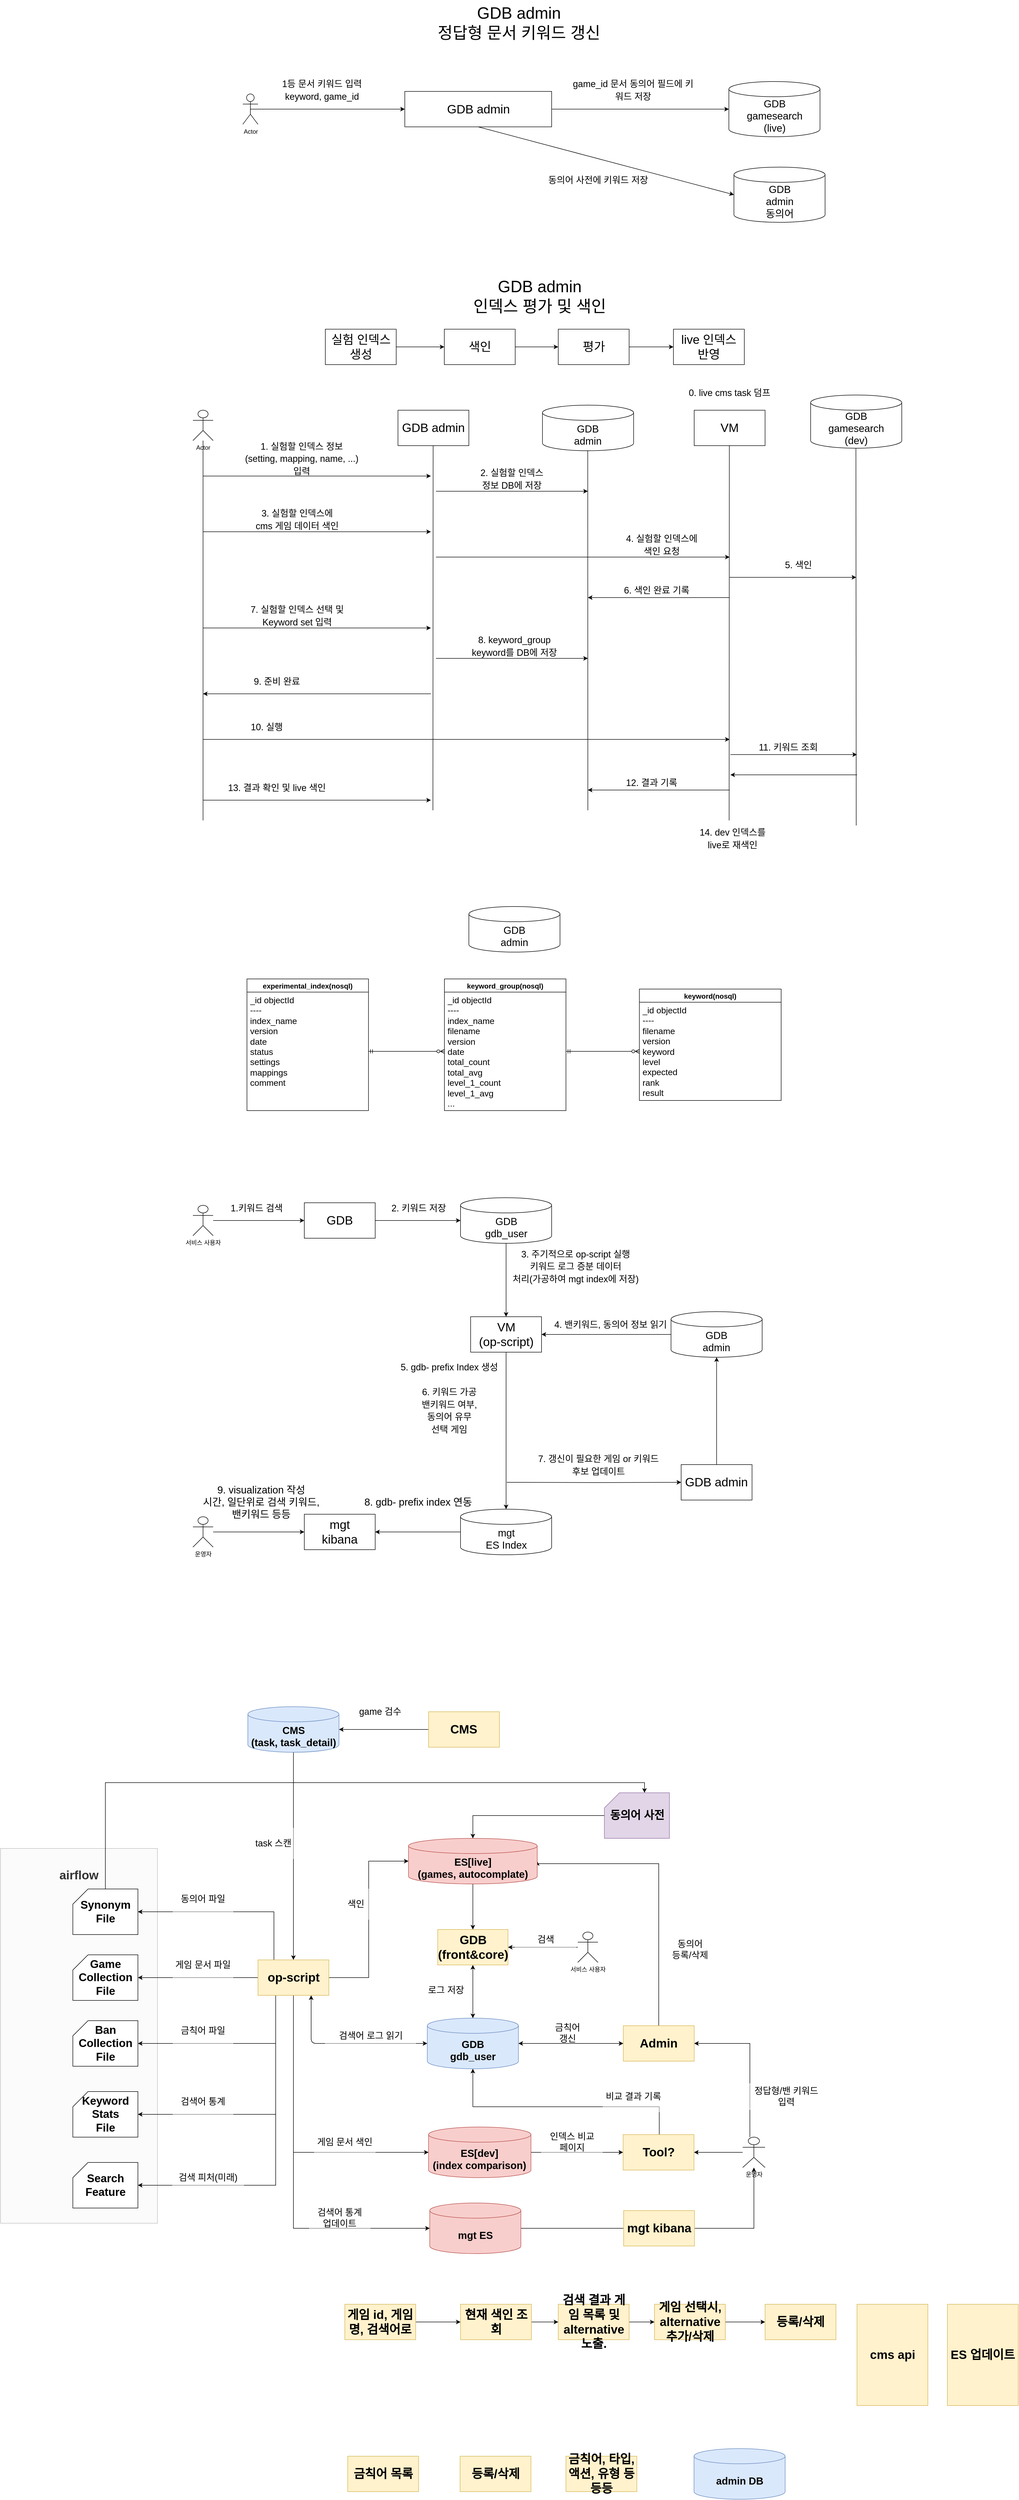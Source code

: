 <mxfile version="21.2.9" type="github">
  <diagram name="페이지-1" id="wMU4Spr5B8NG2VynbrcT">
    <mxGraphModel dx="7838" dy="-63" grid="1" gridSize="10" guides="1" tooltips="1" connect="1" arrows="1" fold="1" page="1" pageScale="1" pageWidth="827" pageHeight="1169" math="0" shadow="0">
      <root>
        <mxCell id="0" />
        <mxCell id="1" parent="0" />
        <mxCell id="NhqdgFwvO9RX2dPejDJj-90" value="airflow&lt;br&gt;&lt;br&gt;&lt;br&gt;&lt;br&gt;&lt;br&gt;&lt;br&gt;&lt;br&gt;&lt;br&gt;&lt;br&gt;&lt;br&gt;&lt;br&gt;&lt;br&gt;&lt;br&gt;&lt;br&gt;&lt;br&gt;&lt;br&gt;&lt;br&gt;&lt;br&gt;&lt;br&gt;&lt;br&gt;&lt;br&gt;&lt;br&gt;&lt;br&gt;" style="rounded=0;whiteSpace=wrap;html=1;fontSize=24;fillColor=#f5f5f5;strokeColor=#666666;fontStyle=1;fontColor=#333333;opacity=40;" vertex="1" parent="1">
          <mxGeometry x="-5200" y="4850" width="310" height="740" as="geometry" />
        </mxCell>
        <mxCell id="kOj9zgRLDcuydEbsRaON-1" value="&lt;span style=&quot;font-size: 32px;&quot;&gt;GDB admin&lt;br&gt;정답형 문서 키워드 갱신&lt;br&gt;&lt;/span&gt;" style="text;html=1;strokeColor=none;fillColor=none;align=center;verticalAlign=middle;whiteSpace=wrap;rounded=0;" parent="1" vertex="1">
          <mxGeometry x="-4431.5" y="1200" width="510" height="90" as="geometry" />
        </mxCell>
        <mxCell id="kOj9zgRLDcuydEbsRaON-2" value="keyword_group(nosql)" style="swimlane;fontStyle=1;childLayout=stackLayout;horizontal=1;startSize=26;horizontalStack=0;resizeParent=1;resizeParentMax=0;resizeLast=0;collapsible=1;marginBottom=0;align=center;fontSize=14;" parent="1" vertex="1">
          <mxGeometry x="-4323.25" y="3133" width="240" height="260" as="geometry" />
        </mxCell>
        <mxCell id="kOj9zgRLDcuydEbsRaON-3" value="&lt;div&gt;_id objectId&lt;/div&gt;&lt;div&gt;----&lt;/div&gt;&lt;div&gt;index_name&lt;/div&gt;&lt;div&gt;filename&lt;/div&gt;&lt;div&gt;version&lt;/div&gt;&lt;div&gt;date&lt;/div&gt;&lt;div&gt;total_count&lt;/div&gt;&lt;div&gt;total_avg&lt;/div&gt;&lt;div&gt;level_1_count&lt;/div&gt;&lt;div&gt;&lt;span style=&quot;background-color: initial;&quot;&gt;level_1_avg&lt;/span&gt;&lt;/div&gt;&lt;div&gt;&lt;span style=&quot;background-color: initial;&quot;&gt;...&lt;/span&gt;&lt;/div&gt;" style="text;strokeColor=none;fillColor=none;spacingLeft=4;spacingRight=4;overflow=hidden;rotatable=0;points=[[0,0.5],[1,0.5]];portConstraint=eastwest;fontSize=17;whiteSpace=wrap;html=1;verticalAlign=top;spacingTop=0;horizontal=1;" parent="kOj9zgRLDcuydEbsRaON-2" vertex="1">
          <mxGeometry y="26" width="240" height="234" as="geometry" />
        </mxCell>
        <mxCell id="kOj9zgRLDcuydEbsRaON-4" value="keyword(nosql)" style="swimlane;fontStyle=1;childLayout=stackLayout;horizontal=1;startSize=26;horizontalStack=0;resizeParent=1;resizeParentMax=0;resizeLast=0;collapsible=1;marginBottom=0;align=center;fontSize=14;" parent="1" vertex="1">
          <mxGeometry x="-3938.25" y="3153" width="280" height="220" as="geometry" />
        </mxCell>
        <mxCell id="kOj9zgRLDcuydEbsRaON-5" value="_id objectId&lt;br&gt;----&lt;br&gt;filename&lt;br&gt;version&lt;br&gt;keyword&lt;br&gt;level&lt;br&gt;expected&lt;br&gt;rank&lt;br&gt;result" style="text;strokeColor=none;fillColor=none;spacingLeft=4;spacingRight=4;overflow=hidden;rotatable=0;points=[[0,0.5],[1,0.5]];portConstraint=eastwest;fontSize=17;whiteSpace=wrap;html=1;verticalAlign=top;spacingTop=0;horizontal=1;" parent="kOj9zgRLDcuydEbsRaON-4" vertex="1">
          <mxGeometry y="26" width="280" height="194" as="geometry" />
        </mxCell>
        <mxCell id="kOj9zgRLDcuydEbsRaON-16" value="Actor" style="shape=umlActor;verticalLabelPosition=bottom;verticalAlign=top;html=1;outlineConnect=0;" parent="1" vertex="1">
          <mxGeometry x="-4721.5" y="1385.5" width="30" height="60" as="geometry" />
        </mxCell>
        <mxCell id="kOj9zgRLDcuydEbsRaON-17" value="GDB admin" style="rounded=0;whiteSpace=wrap;html=1;fontSize=24;" parent="1" vertex="1">
          <mxGeometry x="-4401.5" y="1380.5" width="290" height="70" as="geometry" />
        </mxCell>
        <mxCell id="kOj9zgRLDcuydEbsRaON-18" value="" style="endArrow=classic;html=1;rounded=0;exitX=0.5;exitY=0.5;exitDx=0;exitDy=0;exitPerimeter=0;entryX=0;entryY=0.5;entryDx=0;entryDy=0;" parent="1" source="kOj9zgRLDcuydEbsRaON-16" target="kOj9zgRLDcuydEbsRaON-17" edge="1">
          <mxGeometry width="50" height="50" relative="1" as="geometry">
            <mxPoint x="-4101.5" y="1621.5" as="sourcePoint" />
            <mxPoint x="-4051.5" y="1571.5" as="targetPoint" />
          </mxGeometry>
        </mxCell>
        <mxCell id="kOj9zgRLDcuydEbsRaON-19" value="&lt;font style=&quot;font-size: 18px;&quot;&gt;1등 문서 키워드 입력&lt;br&gt;keyword, game_id&lt;/font&gt;" style="text;html=1;strokeColor=none;fillColor=none;align=center;verticalAlign=middle;whiteSpace=wrap;rounded=0;fontSize=20;" parent="1" vertex="1">
          <mxGeometry x="-4681.5" y="1331.5" width="231.5" height="90" as="geometry" />
        </mxCell>
        <mxCell id="kOj9zgRLDcuydEbsRaON-20" value="GDB&lt;br style=&quot;font-size: 20px;&quot;&gt;gamesearch&lt;br&gt;(live)" style="shape=cylinder3;whiteSpace=wrap;html=1;boundedLbl=1;backgroundOutline=1;size=15;fontSize=20;" parent="1" vertex="1">
          <mxGeometry x="-3761.5" y="1361" width="180" height="109" as="geometry" />
        </mxCell>
        <mxCell id="kOj9zgRLDcuydEbsRaON-21" value="GDB admin" style="rounded=0;whiteSpace=wrap;html=1;fontSize=24;" parent="1" vertex="1">
          <mxGeometry x="-4415" y="2010" width="140" height="70" as="geometry" />
        </mxCell>
        <mxCell id="kOj9zgRLDcuydEbsRaON-22" value="" style="endArrow=classic;html=1;rounded=0;exitX=1;exitY=0.5;exitDx=0;exitDy=0;entryX=0;entryY=0.5;entryDx=0;entryDy=0;entryPerimeter=0;" parent="1" source="kOj9zgRLDcuydEbsRaON-17" target="kOj9zgRLDcuydEbsRaON-20" edge="1">
          <mxGeometry width="50" height="50" relative="1" as="geometry">
            <mxPoint x="-4121.5" y="1441.5" as="sourcePoint" />
            <mxPoint x="-4051.5" y="1571.5" as="targetPoint" />
          </mxGeometry>
        </mxCell>
        <mxCell id="kOj9zgRLDcuydEbsRaON-23" value="&lt;span style=&quot;font-size: 18px;&quot;&gt;game_id 문서 동의어 필드에 키워드 저장&lt;br&gt;&lt;/span&gt;" style="text;html=1;strokeColor=none;fillColor=none;align=center;verticalAlign=middle;whiteSpace=wrap;rounded=0;fontSize=20;" parent="1" vertex="1">
          <mxGeometry x="-4070.75" y="1321.5" width="240.75" height="110" as="geometry" />
        </mxCell>
        <mxCell id="kOj9zgRLDcuydEbsRaON-24" value="" style="edgeStyle=entityRelationEdgeStyle;fontSize=12;html=1;endArrow=ERzeroToMany;startArrow=ERmandOne;rounded=0;exitX=1;exitY=0.5;exitDx=0;exitDy=0;" parent="1" source="kOj9zgRLDcuydEbsRaON-3" target="kOj9zgRLDcuydEbsRaON-5" edge="1">
          <mxGeometry width="100" height="100" relative="1" as="geometry">
            <mxPoint x="-4253.25" y="3303" as="sourcePoint" />
            <mxPoint x="-4153.25" y="3203" as="targetPoint" />
          </mxGeometry>
        </mxCell>
        <mxCell id="kOj9zgRLDcuydEbsRaON-25" value="Actor" style="shape=umlActor;verticalLabelPosition=bottom;verticalAlign=top;html=1;outlineConnect=0;" parent="1" vertex="1">
          <mxGeometry x="-4820" y="2010" width="40" height="60" as="geometry" />
        </mxCell>
        <mxCell id="kOj9zgRLDcuydEbsRaON-26" value="experimental_index(nosql)" style="swimlane;fontStyle=1;childLayout=stackLayout;horizontal=1;startSize=26;horizontalStack=0;resizeParent=1;resizeParentMax=0;resizeLast=0;collapsible=1;marginBottom=0;align=center;fontSize=14;" parent="1" vertex="1">
          <mxGeometry x="-4713.25" y="3133" width="240" height="260" as="geometry" />
        </mxCell>
        <mxCell id="kOj9zgRLDcuydEbsRaON-27" value="&lt;div&gt;_id objectId&lt;/div&gt;&lt;div&gt;----&lt;/div&gt;&lt;div&gt;index_name&lt;/div&gt;&lt;div&gt;version&lt;/div&gt;&lt;div&gt;date&lt;/div&gt;&lt;div&gt;status&lt;/div&gt;&lt;div&gt;settings&lt;/div&gt;&lt;div&gt;mappings&lt;/div&gt;&lt;div&gt;comment&lt;/div&gt;" style="text;strokeColor=none;fillColor=none;spacingLeft=4;spacingRight=4;overflow=hidden;rotatable=0;points=[[0,0.5],[1,0.5]];portConstraint=eastwest;fontSize=17;whiteSpace=wrap;html=1;verticalAlign=top;spacingTop=0;horizontal=1;" parent="kOj9zgRLDcuydEbsRaON-26" vertex="1">
          <mxGeometry y="26" width="240" height="234" as="geometry" />
        </mxCell>
        <mxCell id="kOj9zgRLDcuydEbsRaON-28" value="" style="edgeStyle=entityRelationEdgeStyle;fontSize=12;html=1;endArrow=ERzeroToMany;startArrow=ERmandOne;rounded=0;entryX=0;entryY=0.5;entryDx=0;entryDy=0;" parent="1" source="kOj9zgRLDcuydEbsRaON-27" target="kOj9zgRLDcuydEbsRaON-3" edge="1">
          <mxGeometry width="100" height="100" relative="1" as="geometry">
            <mxPoint x="-4073.25" y="3286" as="sourcePoint" />
            <mxPoint x="-3928.25" y="3286" as="targetPoint" />
          </mxGeometry>
        </mxCell>
        <mxCell id="kOj9zgRLDcuydEbsRaON-29" value="GDB&lt;br style=&quot;font-size: 20px;&quot;&gt;admin" style="shape=cylinder3;whiteSpace=wrap;html=1;boundedLbl=1;backgroundOutline=1;size=15;fontSize=20;" parent="1" vertex="1">
          <mxGeometry x="-4129.63" y="2000" width="180" height="90" as="geometry" />
        </mxCell>
        <mxCell id="kOj9zgRLDcuydEbsRaON-30" value="" style="endArrow=none;html=1;rounded=0;" parent="1" target="kOj9zgRLDcuydEbsRaON-25" edge="1">
          <mxGeometry width="50" height="50" relative="1" as="geometry">
            <mxPoint x="-4800" y="2820" as="sourcePoint" />
            <mxPoint x="-4670" y="2270" as="targetPoint" />
          </mxGeometry>
        </mxCell>
        <mxCell id="kOj9zgRLDcuydEbsRaON-31" value="" style="endArrow=none;html=1;rounded=0;" parent="1" edge="1">
          <mxGeometry width="50" height="50" relative="1" as="geometry">
            <mxPoint x="-4346" y="2800" as="sourcePoint" />
            <mxPoint x="-4345.59" y="2080" as="targetPoint" />
          </mxGeometry>
        </mxCell>
        <mxCell id="kOj9zgRLDcuydEbsRaON-32" value="" style="endArrow=classic;html=1;rounded=0;" parent="1" edge="1">
          <mxGeometry width="50" height="50" relative="1" as="geometry">
            <mxPoint x="-4800" y="2140" as="sourcePoint" />
            <mxPoint x="-4350" y="2140" as="targetPoint" />
          </mxGeometry>
        </mxCell>
        <mxCell id="kOj9zgRLDcuydEbsRaON-33" value="&lt;span style=&quot;font-size: 18px;&quot;&gt;1. 실험할 인덱스 정보&lt;br&gt;(setting, mapping, name, ...)&lt;br&gt;입력&lt;br&gt;&lt;/span&gt;" style="text;html=1;strokeColor=none;fillColor=none;align=center;verticalAlign=middle;whiteSpace=wrap;rounded=0;fontSize=20;" parent="1" vertex="1">
          <mxGeometry x="-4721.5" y="2060" width="231.5" height="90" as="geometry" />
        </mxCell>
        <mxCell id="kOj9zgRLDcuydEbsRaON-34" value="" style="endArrow=classic;html=1;rounded=0;" parent="1" edge="1">
          <mxGeometry width="50" height="50" relative="1" as="geometry">
            <mxPoint x="-4340" y="2170" as="sourcePoint" />
            <mxPoint x="-4040" y="2170" as="targetPoint" />
          </mxGeometry>
        </mxCell>
        <mxCell id="kOj9zgRLDcuydEbsRaON-35" value="" style="endArrow=none;html=1;rounded=0;" parent="1" edge="1">
          <mxGeometry width="50" height="50" relative="1" as="geometry">
            <mxPoint x="-4040" y="2800" as="sourcePoint" />
            <mxPoint x="-4040.22" y="2090" as="targetPoint" />
          </mxGeometry>
        </mxCell>
        <mxCell id="kOj9zgRLDcuydEbsRaON-36" value="&lt;span style=&quot;font-size: 18px;&quot;&gt;2. 실험할 인덱스&lt;br&gt;정보 DB에 저장&lt;/span&gt;" style="text;html=1;strokeColor=none;fillColor=none;align=center;verticalAlign=middle;whiteSpace=wrap;rounded=0;fontSize=20;" parent="1" vertex="1">
          <mxGeometry x="-4305.75" y="2100" width="231.5" height="90" as="geometry" />
        </mxCell>
        <mxCell id="kOj9zgRLDcuydEbsRaON-37" value="" style="endArrow=classic;html=1;rounded=0;" parent="1" edge="1">
          <mxGeometry width="50" height="50" relative="1" as="geometry">
            <mxPoint x="-4800" y="2250" as="sourcePoint" />
            <mxPoint x="-4350" y="2250" as="targetPoint" />
          </mxGeometry>
        </mxCell>
        <mxCell id="kOj9zgRLDcuydEbsRaON-38" value="&lt;span style=&quot;font-size: 18px;&quot;&gt;3. 실험할 인덱스에 &lt;br&gt;cms 게임 데이터 색인&lt;br&gt;&lt;/span&gt;" style="text;html=1;strokeColor=none;fillColor=none;align=center;verticalAlign=middle;whiteSpace=wrap;rounded=0;fontSize=20;" parent="1" vertex="1">
          <mxGeometry x="-4730" y="2180" width="231.5" height="90" as="geometry" />
        </mxCell>
        <mxCell id="kOj9zgRLDcuydEbsRaON-39" value="" style="endArrow=classic;html=1;rounded=0;" parent="1" edge="1">
          <mxGeometry width="50" height="50" relative="1" as="geometry">
            <mxPoint x="-4340" y="2300" as="sourcePoint" />
            <mxPoint x="-3760" y="2300" as="targetPoint" />
          </mxGeometry>
        </mxCell>
        <mxCell id="kOj9zgRLDcuydEbsRaON-41" value="VM" style="rounded=0;whiteSpace=wrap;html=1;fontSize=24;" parent="1" vertex="1">
          <mxGeometry x="-3830" y="2010" width="140" height="70" as="geometry" />
        </mxCell>
        <mxCell id="kOj9zgRLDcuydEbsRaON-42" value="" style="endArrow=none;html=1;rounded=0;" parent="1" edge="1">
          <mxGeometry width="50" height="50" relative="1" as="geometry">
            <mxPoint x="-3761" y="2820" as="sourcePoint" />
            <mxPoint x="-3760.59" y="2080" as="targetPoint" />
          </mxGeometry>
        </mxCell>
        <mxCell id="kOj9zgRLDcuydEbsRaON-43" value="&lt;span style=&quot;font-size: 18px;&quot;&gt;4. 실험할 인덱스에 &lt;br&gt;색인 요청&lt;/span&gt;" style="text;html=1;strokeColor=none;fillColor=none;align=center;verticalAlign=middle;whiteSpace=wrap;rounded=0;fontSize=20;" parent="1" vertex="1">
          <mxGeometry x="-4010" y="2230" width="231.5" height="90" as="geometry" />
        </mxCell>
        <mxCell id="kOj9zgRLDcuydEbsRaON-44" value="" style="endArrow=classic;html=1;rounded=0;" parent="1" edge="1">
          <mxGeometry width="50" height="50" relative="1" as="geometry">
            <mxPoint x="-3760" y="2380" as="sourcePoint" />
            <mxPoint x="-4040" y="2380" as="targetPoint" />
          </mxGeometry>
        </mxCell>
        <mxCell id="kOj9zgRLDcuydEbsRaON-45" value="GDB&lt;br&gt;gamesearch&lt;br&gt;(dev)" style="shape=cylinder3;whiteSpace=wrap;html=1;boundedLbl=1;backgroundOutline=1;size=15;fontSize=20;" parent="1" vertex="1">
          <mxGeometry x="-3600" y="1980" width="180" height="105" as="geometry" />
        </mxCell>
        <mxCell id="kOj9zgRLDcuydEbsRaON-46" value="" style="endArrow=classic;html=1;rounded=0;" parent="1" edge="1">
          <mxGeometry width="50" height="50" relative="1" as="geometry">
            <mxPoint x="-3760" y="2340" as="sourcePoint" />
            <mxPoint x="-3510" y="2340" as="targetPoint" />
          </mxGeometry>
        </mxCell>
        <mxCell id="kOj9zgRLDcuydEbsRaON-47" value="" style="endArrow=none;html=1;rounded=0;" parent="1" edge="1">
          <mxGeometry width="50" height="50" relative="1" as="geometry">
            <mxPoint x="-3510" y="2830" as="sourcePoint" />
            <mxPoint x="-3510.59" y="2085" as="targetPoint" />
          </mxGeometry>
        </mxCell>
        <mxCell id="kOj9zgRLDcuydEbsRaON-48" value="&lt;span style=&quot;font-size: 18px;&quot;&gt;5. 색인&lt;/span&gt;" style="text;html=1;strokeColor=none;fillColor=none;align=center;verticalAlign=middle;whiteSpace=wrap;rounded=0;fontSize=20;" parent="1" vertex="1">
          <mxGeometry x="-3740" y="2270" width="231.5" height="90" as="geometry" />
        </mxCell>
        <mxCell id="kOj9zgRLDcuydEbsRaON-49" value="&lt;span style=&quot;font-size: 18px;&quot;&gt;6. 색인 완료 기록&lt;/span&gt;" style="text;html=1;strokeColor=none;fillColor=none;align=center;verticalAlign=middle;whiteSpace=wrap;rounded=0;fontSize=20;" parent="1" vertex="1">
          <mxGeometry x="-4020" y="2320" width="231.5" height="90" as="geometry" />
        </mxCell>
        <mxCell id="kOj9zgRLDcuydEbsRaON-50" value="" style="endArrow=classic;html=1;rounded=0;" parent="1" edge="1">
          <mxGeometry width="50" height="50" relative="1" as="geometry">
            <mxPoint x="-4800" y="2440" as="sourcePoint" />
            <mxPoint x="-4350" y="2440" as="targetPoint" />
          </mxGeometry>
        </mxCell>
        <mxCell id="kOj9zgRLDcuydEbsRaON-51" value="&lt;span style=&quot;font-size: 18px;&quot;&gt;7. 실험할 인덱스 선택 및 Keyword set 입력&lt;br&gt;&lt;/span&gt;" style="text;html=1;strokeColor=none;fillColor=none;align=center;verticalAlign=middle;whiteSpace=wrap;rounded=0;fontSize=20;" parent="1" vertex="1">
          <mxGeometry x="-4730" y="2370" width="231.5" height="90" as="geometry" />
        </mxCell>
        <mxCell id="kOj9zgRLDcuydEbsRaON-52" value="" style="endArrow=classic;html=1;rounded=0;" parent="1" edge="1">
          <mxGeometry width="50" height="50" relative="1" as="geometry">
            <mxPoint x="-4340" y="2500" as="sourcePoint" />
            <mxPoint x="-4040" y="2500" as="targetPoint" />
          </mxGeometry>
        </mxCell>
        <mxCell id="kOj9zgRLDcuydEbsRaON-53" value="&lt;span style=&quot;font-size: 18px;&quot;&gt;8. keyword_group&lt;br&gt;keyword를 DB에 저장&lt;br&gt;&lt;/span&gt;" style="text;html=1;strokeColor=none;fillColor=none;align=center;verticalAlign=middle;whiteSpace=wrap;rounded=0;fontSize=20;" parent="1" vertex="1">
          <mxGeometry x="-4301.5" y="2430" width="231.5" height="90" as="geometry" />
        </mxCell>
        <mxCell id="kOj9zgRLDcuydEbsRaON-54" value="" style="endArrow=classic;html=1;rounded=0;" parent="1" edge="1">
          <mxGeometry width="50" height="50" relative="1" as="geometry">
            <mxPoint x="-4350" y="2570" as="sourcePoint" />
            <mxPoint x="-4800" y="2570" as="targetPoint" />
          </mxGeometry>
        </mxCell>
        <mxCell id="kOj9zgRLDcuydEbsRaON-55" value="&lt;span style=&quot;font-size: 18px;&quot;&gt;9. 준비 완료&lt;br&gt;&lt;/span&gt;" style="text;html=1;strokeColor=none;fillColor=none;align=center;verticalAlign=middle;whiteSpace=wrap;rounded=0;fontSize=20;" parent="1" vertex="1">
          <mxGeometry x="-4770" y="2500" width="231.5" height="90" as="geometry" />
        </mxCell>
        <mxCell id="kOj9zgRLDcuydEbsRaON-56" value="" style="endArrow=classic;html=1;rounded=0;" parent="1" edge="1">
          <mxGeometry width="50" height="50" relative="1" as="geometry">
            <mxPoint x="-4800" y="2660" as="sourcePoint" />
            <mxPoint x="-3760" y="2660" as="targetPoint" />
          </mxGeometry>
        </mxCell>
        <mxCell id="kOj9zgRLDcuydEbsRaON-57" value="&lt;span style=&quot;font-size: 18px;&quot;&gt;10. 실행&lt;br&gt;&lt;/span&gt;" style="text;html=1;strokeColor=none;fillColor=none;align=center;verticalAlign=middle;whiteSpace=wrap;rounded=0;fontSize=20;" parent="1" vertex="1">
          <mxGeometry x="-4790" y="2590" width="231.5" height="90" as="geometry" />
        </mxCell>
        <mxCell id="kOj9zgRLDcuydEbsRaON-58" value="" style="endArrow=classic;html=1;rounded=0;" parent="1" edge="1">
          <mxGeometry width="50" height="50" relative="1" as="geometry">
            <mxPoint x="-3758.5" y="2690" as="sourcePoint" />
            <mxPoint x="-3508.5" y="2690" as="targetPoint" />
          </mxGeometry>
        </mxCell>
        <mxCell id="kOj9zgRLDcuydEbsRaON-59" value="" style="endArrow=classic;html=1;rounded=0;" parent="1" edge="1">
          <mxGeometry width="50" height="50" relative="1" as="geometry">
            <mxPoint x="-3508.5" y="2730" as="sourcePoint" />
            <mxPoint x="-3758.5" y="2730" as="targetPoint" />
          </mxGeometry>
        </mxCell>
        <mxCell id="kOj9zgRLDcuydEbsRaON-60" value="" style="endArrow=classic;html=1;rounded=0;" parent="1" edge="1">
          <mxGeometry width="50" height="50" relative="1" as="geometry">
            <mxPoint x="-3760" y="2760" as="sourcePoint" />
            <mxPoint x="-4040" y="2760" as="targetPoint" />
          </mxGeometry>
        </mxCell>
        <mxCell id="kOj9zgRLDcuydEbsRaON-61" value="&lt;span style=&quot;font-size: 18px;&quot;&gt;12. 결과 기록&lt;/span&gt;" style="text;html=1;strokeColor=none;fillColor=none;align=center;verticalAlign=middle;whiteSpace=wrap;rounded=0;fontSize=20;" parent="1" vertex="1">
          <mxGeometry x="-4030" y="2700" width="231.5" height="90" as="geometry" />
        </mxCell>
        <mxCell id="kOj9zgRLDcuydEbsRaON-62" value="&lt;span style=&quot;font-size: 18px;&quot;&gt;11. 키워드 조회&lt;/span&gt;" style="text;html=1;strokeColor=none;fillColor=none;align=center;verticalAlign=middle;whiteSpace=wrap;rounded=0;fontSize=20;" parent="1" vertex="1">
          <mxGeometry x="-3760" y="2630" width="231.5" height="90" as="geometry" />
        </mxCell>
        <mxCell id="kOj9zgRLDcuydEbsRaON-63" value="" style="endArrow=classic;html=1;rounded=0;" parent="1" edge="1">
          <mxGeometry width="50" height="50" relative="1" as="geometry">
            <mxPoint x="-4800" y="2780" as="sourcePoint" />
            <mxPoint x="-4350" y="2780" as="targetPoint" />
          </mxGeometry>
        </mxCell>
        <mxCell id="kOj9zgRLDcuydEbsRaON-64" value="&lt;span style=&quot;font-size: 18px;&quot;&gt;13. 결과 확인 및 live 색인&lt;br&gt;&lt;/span&gt;" style="text;html=1;strokeColor=none;fillColor=none;align=center;verticalAlign=middle;whiteSpace=wrap;rounded=0;fontSize=20;" parent="1" vertex="1">
          <mxGeometry x="-4770" y="2710" width="231.5" height="90" as="geometry" />
        </mxCell>
        <mxCell id="kOj9zgRLDcuydEbsRaON-65" value="&lt;span style=&quot;font-size: 18px;&quot;&gt;0. live cms task 덤프&lt;br&gt;&lt;/span&gt;" style="text;html=1;strokeColor=none;fillColor=none;align=center;verticalAlign=middle;whiteSpace=wrap;rounded=0;fontSize=20;" parent="1" vertex="1">
          <mxGeometry x="-3875.75" y="1930" width="231.5" height="90" as="geometry" />
        </mxCell>
        <mxCell id="kOj9zgRLDcuydEbsRaON-66" value="&lt;span style=&quot;font-size: 18px;&quot;&gt;14. dev 인덱스를 &lt;br&gt;live로 재색인&lt;br&gt;&lt;/span&gt;" style="text;html=1;strokeColor=none;fillColor=none;align=center;verticalAlign=middle;whiteSpace=wrap;rounded=0;fontSize=20;" parent="1" vertex="1">
          <mxGeometry x="-3870" y="2810" width="231.5" height="90" as="geometry" />
        </mxCell>
        <mxCell id="xoKeOdRZfIXwxLfYwCdb-1" value="&lt;span style=&quot;font-size: 32px;&quot;&gt;GDB admin&lt;br&gt;인덱스 평가 및 색인&lt;br&gt;&lt;/span&gt;" style="text;html=1;strokeColor=none;fillColor=none;align=center;verticalAlign=middle;whiteSpace=wrap;rounded=0;" parent="1" vertex="1">
          <mxGeometry x="-4390.0" y="1740" width="510" height="90" as="geometry" />
        </mxCell>
        <mxCell id="xoKeOdRZfIXwxLfYwCdb-3" value="GDB&lt;br style=&quot;font-size: 20px;&quot;&gt;admin" style="shape=cylinder3;whiteSpace=wrap;html=1;boundedLbl=1;backgroundOutline=1;size=15;fontSize=20;" parent="1" vertex="1">
          <mxGeometry x="-4275" y="2990" width="180" height="90" as="geometry" />
        </mxCell>
        <mxCell id="xoKeOdRZfIXwxLfYwCdb-4" value="실험 인덱스 생성" style="rounded=0;whiteSpace=wrap;html=1;fontSize=24;" parent="1" vertex="1">
          <mxGeometry x="-4558.5" y="1850" width="140" height="70" as="geometry" />
        </mxCell>
        <mxCell id="xoKeOdRZfIXwxLfYwCdb-5" value="색인" style="rounded=0;whiteSpace=wrap;html=1;fontSize=24;" parent="1" vertex="1">
          <mxGeometry x="-4323.5" y="1850" width="140" height="70" as="geometry" />
        </mxCell>
        <mxCell id="xoKeOdRZfIXwxLfYwCdb-6" value="평가" style="rounded=0;whiteSpace=wrap;html=1;fontSize=24;" parent="1" vertex="1">
          <mxGeometry x="-4098.5" y="1850" width="140" height="70" as="geometry" />
        </mxCell>
        <mxCell id="xoKeOdRZfIXwxLfYwCdb-7" value="live 인덱스&lt;br&gt;반영" style="rounded=0;whiteSpace=wrap;html=1;fontSize=24;" parent="1" vertex="1">
          <mxGeometry x="-3871" y="1850" width="140" height="70" as="geometry" />
        </mxCell>
        <mxCell id="xoKeOdRZfIXwxLfYwCdb-9" value="" style="endArrow=classic;html=1;rounded=0;exitX=1;exitY=0.5;exitDx=0;exitDy=0;entryX=0;entryY=0.5;entryDx=0;entryDy=0;" parent="1" source="xoKeOdRZfIXwxLfYwCdb-4" target="xoKeOdRZfIXwxLfYwCdb-5" edge="1">
          <mxGeometry width="50" height="50" relative="1" as="geometry">
            <mxPoint x="-4108.5" y="1700" as="sourcePoint" />
            <mxPoint x="-4058.5" y="1650" as="targetPoint" />
          </mxGeometry>
        </mxCell>
        <mxCell id="xoKeOdRZfIXwxLfYwCdb-10" value="" style="endArrow=classic;html=1;rounded=0;exitX=1;exitY=0.5;exitDx=0;exitDy=0;entryX=0;entryY=0.5;entryDx=0;entryDy=0;" parent="1" source="xoKeOdRZfIXwxLfYwCdb-5" target="xoKeOdRZfIXwxLfYwCdb-6" edge="1">
          <mxGeometry width="50" height="50" relative="1" as="geometry">
            <mxPoint x="-4408.5" y="1895" as="sourcePoint" />
            <mxPoint x="-4313.5" y="1895" as="targetPoint" />
          </mxGeometry>
        </mxCell>
        <mxCell id="xoKeOdRZfIXwxLfYwCdb-13" value="" style="endArrow=classic;html=1;rounded=0;exitX=1;exitY=0.5;exitDx=0;exitDy=0;entryX=0;entryY=0.5;entryDx=0;entryDy=0;" parent="1" source="xoKeOdRZfIXwxLfYwCdb-6" target="xoKeOdRZfIXwxLfYwCdb-7" edge="1">
          <mxGeometry width="50" height="50" relative="1" as="geometry">
            <mxPoint x="-4163.5" y="1905" as="sourcePoint" />
            <mxPoint x="-4078.5" y="1905" as="targetPoint" />
          </mxGeometry>
        </mxCell>
        <mxCell id="xoKeOdRZfIXwxLfYwCdb-14" value="GDB&lt;br&gt;admin&lt;br&gt;동의어" style="shape=cylinder3;whiteSpace=wrap;html=1;boundedLbl=1;backgroundOutline=1;size=15;fontSize=20;" parent="1" vertex="1">
          <mxGeometry x="-3751.5" y="1530" width="180" height="109" as="geometry" />
        </mxCell>
        <mxCell id="xoKeOdRZfIXwxLfYwCdb-17" value="" style="endArrow=classic;html=1;rounded=0;exitX=0.5;exitY=1;exitDx=0;exitDy=0;entryX=0;entryY=0.5;entryDx=0;entryDy=0;entryPerimeter=0;" parent="1" source="kOj9zgRLDcuydEbsRaON-17" target="xoKeOdRZfIXwxLfYwCdb-14" edge="1">
          <mxGeometry width="50" height="50" relative="1" as="geometry">
            <mxPoint x="-4270" y="1570" as="sourcePoint" />
            <mxPoint x="-4220" y="1520" as="targetPoint" />
          </mxGeometry>
        </mxCell>
        <mxCell id="xoKeOdRZfIXwxLfYwCdb-18" value="&lt;span style=&quot;font-size: 18px;&quot;&gt;동의어 사전에 키워드 저장&lt;br&gt;&lt;/span&gt;" style="text;html=1;strokeColor=none;fillColor=none;align=center;verticalAlign=middle;whiteSpace=wrap;rounded=0;fontSize=20;" parent="1" vertex="1">
          <mxGeometry x="-4140" y="1500" width="240.75" height="110" as="geometry" />
        </mxCell>
        <mxCell id="xoKeOdRZfIXwxLfYwCdb-24" value="" style="edgeStyle=orthogonalEdgeStyle;rounded=0;orthogonalLoop=1;jettySize=auto;html=1;entryX=0;entryY=0.5;entryDx=0;entryDy=0;" parent="1" source="xoKeOdRZfIXwxLfYwCdb-19" target="xoKeOdRZfIXwxLfYwCdb-20" edge="1">
          <mxGeometry relative="1" as="geometry">
            <mxPoint x="-4720" y="3610" as="targetPoint" />
          </mxGeometry>
        </mxCell>
        <mxCell id="xoKeOdRZfIXwxLfYwCdb-19" value="서비스 사용자" style="shape=umlActor;verticalLabelPosition=bottom;verticalAlign=top;html=1;outlineConnect=0;" parent="1" vertex="1">
          <mxGeometry x="-4820" y="3580" width="40" height="60" as="geometry" />
        </mxCell>
        <mxCell id="xoKeOdRZfIXwxLfYwCdb-27" value="" style="edgeStyle=orthogonalEdgeStyle;rounded=0;orthogonalLoop=1;jettySize=auto;html=1;entryX=0;entryY=0.5;entryDx=0;entryDy=0;entryPerimeter=0;" parent="1" source="xoKeOdRZfIXwxLfYwCdb-20" target="xoKeOdRZfIXwxLfYwCdb-25" edge="1">
          <mxGeometry relative="1" as="geometry">
            <mxPoint x="-4385.75" y="3610" as="targetPoint" />
          </mxGeometry>
        </mxCell>
        <mxCell id="xoKeOdRZfIXwxLfYwCdb-20" value="GDB" style="rounded=0;whiteSpace=wrap;html=1;fontSize=24;" parent="1" vertex="1">
          <mxGeometry x="-4600" y="3575" width="140" height="70" as="geometry" />
        </mxCell>
        <mxCell id="xoKeOdRZfIXwxLfYwCdb-29" style="edgeStyle=orthogonalEdgeStyle;rounded=0;orthogonalLoop=1;jettySize=auto;html=1;exitX=0.5;exitY=1;exitDx=0;exitDy=0;exitPerimeter=0;" parent="1" source="xoKeOdRZfIXwxLfYwCdb-25" target="xoKeOdRZfIXwxLfYwCdb-28" edge="1">
          <mxGeometry relative="1" as="geometry" />
        </mxCell>
        <mxCell id="xoKeOdRZfIXwxLfYwCdb-25" value="GDB&lt;br style=&quot;font-size: 20px;&quot;&gt;gdb_user" style="shape=cylinder3;whiteSpace=wrap;html=1;boundedLbl=1;backgroundOutline=1;size=15;fontSize=20;" parent="1" vertex="1">
          <mxGeometry x="-4291.5" y="3565" width="180" height="90" as="geometry" />
        </mxCell>
        <mxCell id="xoKeOdRZfIXwxLfYwCdb-31" style="edgeStyle=orthogonalEdgeStyle;rounded=0;orthogonalLoop=1;jettySize=auto;html=1;" parent="1" source="xoKeOdRZfIXwxLfYwCdb-28" target="xoKeOdRZfIXwxLfYwCdb-30" edge="1">
          <mxGeometry relative="1" as="geometry">
            <mxPoint x="-4211.5" y="4110" as="sourcePoint" />
          </mxGeometry>
        </mxCell>
        <mxCell id="xoKeOdRZfIXwxLfYwCdb-28" value="VM&lt;br&gt;(op-script)" style="rounded=0;whiteSpace=wrap;html=1;fontSize=24;" parent="1" vertex="1">
          <mxGeometry x="-4271.5" y="3800" width="140" height="70" as="geometry" />
        </mxCell>
        <mxCell id="xoKeOdRZfIXwxLfYwCdb-33" style="edgeStyle=orthogonalEdgeStyle;rounded=0;orthogonalLoop=1;jettySize=auto;html=1;entryX=1;entryY=0.5;entryDx=0;entryDy=0;" parent="1" source="xoKeOdRZfIXwxLfYwCdb-30" target="xoKeOdRZfIXwxLfYwCdb-32" edge="1">
          <mxGeometry relative="1" as="geometry" />
        </mxCell>
        <mxCell id="xoKeOdRZfIXwxLfYwCdb-30" value="mgt&lt;br&gt;ES Index" style="shape=cylinder3;whiteSpace=wrap;html=1;boundedLbl=1;backgroundOutline=1;size=15;fontSize=20;" parent="1" vertex="1">
          <mxGeometry x="-4291.5" y="4180" width="180" height="90" as="geometry" />
        </mxCell>
        <mxCell id="xoKeOdRZfIXwxLfYwCdb-32" value="mgt&lt;br&gt;kibana" style="rounded=0;whiteSpace=wrap;html=1;fontSize=24;" parent="1" vertex="1">
          <mxGeometry x="-4600" y="4190" width="140" height="70" as="geometry" />
        </mxCell>
        <mxCell id="xoKeOdRZfIXwxLfYwCdb-35" style="edgeStyle=orthogonalEdgeStyle;rounded=0;orthogonalLoop=1;jettySize=auto;html=1;entryX=0;entryY=0.5;entryDx=0;entryDy=0;" parent="1" source="xoKeOdRZfIXwxLfYwCdb-34" target="xoKeOdRZfIXwxLfYwCdb-32" edge="1">
          <mxGeometry relative="1" as="geometry" />
        </mxCell>
        <mxCell id="xoKeOdRZfIXwxLfYwCdb-34" value="운영자" style="shape=umlActor;verticalLabelPosition=bottom;verticalAlign=top;html=1;outlineConnect=0;" parent="1" vertex="1">
          <mxGeometry x="-4820" y="4195" width="40" height="60" as="geometry" />
        </mxCell>
        <mxCell id="xoKeOdRZfIXwxLfYwCdb-36" value="&lt;span style=&quot;font-size: 18px;&quot;&gt;1.키워드 검색&lt;br&gt;&lt;/span&gt;" style="text;html=1;strokeColor=none;fillColor=none;align=center;verticalAlign=middle;whiteSpace=wrap;rounded=0;fontSize=20;" parent="1" vertex="1">
          <mxGeometry x="-4810" y="3540" width="231.5" height="90" as="geometry" />
        </mxCell>
        <mxCell id="xoKeOdRZfIXwxLfYwCdb-37" value="&lt;span style=&quot;font-size: 18px;&quot;&gt;2. 키워드 저장&lt;br&gt;&lt;/span&gt;" style="text;html=1;strokeColor=none;fillColor=none;align=center;verticalAlign=middle;whiteSpace=wrap;rounded=0;fontSize=20;" parent="1" vertex="1">
          <mxGeometry x="-4490" y="3540" width="231.5" height="90" as="geometry" />
        </mxCell>
        <mxCell id="xoKeOdRZfIXwxLfYwCdb-38" value="&lt;span style=&quot;font-size: 18px;&quot;&gt;3. 주기적으로 op-script 실행&lt;br&gt;키워드 로그 증분 데이터 &lt;br&gt;처리(가공하여 mgt index에 저장)&lt;br&gt;&lt;/span&gt;" style="text;html=1;strokeColor=none;fillColor=none;align=center;verticalAlign=middle;whiteSpace=wrap;rounded=0;fontSize=20;" parent="1" vertex="1">
          <mxGeometry x="-4229.25" y="3655" width="330" height="90" as="geometry" />
        </mxCell>
        <mxCell id="xoKeOdRZfIXwxLfYwCdb-39" value="&lt;span style=&quot;font-size: 18px;&quot;&gt;5. gdb- prefix Index 생성&lt;br&gt;&lt;br&gt;6. 키워드 가공&lt;br&gt;밴키워드 여부,&lt;br&gt;동의어 유무&lt;br&gt;선택 게임&lt;br&gt;&lt;/span&gt;" style="text;html=1;strokeColor=none;fillColor=none;align=center;verticalAlign=middle;whiteSpace=wrap;rounded=0;fontSize=20;" parent="1" vertex="1">
          <mxGeometry x="-4418.5" y="3860" width="208.5" height="200" as="geometry" />
        </mxCell>
        <mxCell id="xoKeOdRZfIXwxLfYwCdb-40" value="8. gdb- prefix index 연동" style="text;html=1;strokeColor=none;fillColor=none;align=center;verticalAlign=middle;whiteSpace=wrap;rounded=0;fontSize=20;" parent="1" vertex="1">
          <mxGeometry x="-4540" y="4120" width="330" height="90" as="geometry" />
        </mxCell>
        <mxCell id="xoKeOdRZfIXwxLfYwCdb-41" value="9. visualization 작성&lt;br&gt;시간, 일단위로 검색 키워드,&lt;br&gt;밴키워드 등등" style="text;html=1;strokeColor=none;fillColor=none;align=center;verticalAlign=middle;whiteSpace=wrap;rounded=0;fontSize=20;" parent="1" vertex="1">
          <mxGeometry x="-4850" y="4120" width="330" height="90" as="geometry" />
        </mxCell>
        <mxCell id="xoKeOdRZfIXwxLfYwCdb-43" style="edgeStyle=orthogonalEdgeStyle;rounded=0;orthogonalLoop=1;jettySize=auto;html=1;entryX=1;entryY=0.5;entryDx=0;entryDy=0;" parent="1" source="xoKeOdRZfIXwxLfYwCdb-42" target="xoKeOdRZfIXwxLfYwCdb-28" edge="1">
          <mxGeometry relative="1" as="geometry" />
        </mxCell>
        <mxCell id="xoKeOdRZfIXwxLfYwCdb-42" value="GDB&lt;br&gt;admin" style="shape=cylinder3;whiteSpace=wrap;html=1;boundedLbl=1;backgroundOutline=1;size=15;fontSize=20;" parent="1" vertex="1">
          <mxGeometry x="-3875.75" y="3790" width="180" height="90" as="geometry" />
        </mxCell>
        <mxCell id="xoKeOdRZfIXwxLfYwCdb-44" value="&lt;span style=&quot;font-size: 18px;&quot;&gt;4. 밴키워드, 동의어 정보 읽기&lt;br&gt;&lt;/span&gt;" style="text;html=1;strokeColor=none;fillColor=none;align=center;verticalAlign=middle;whiteSpace=wrap;rounded=0;fontSize=20;" parent="1" vertex="1">
          <mxGeometry x="-4160.37" y="3770" width="330" height="90" as="geometry" />
        </mxCell>
        <mxCell id="xoKeOdRZfIXwxLfYwCdb-49" style="edgeStyle=orthogonalEdgeStyle;rounded=0;orthogonalLoop=1;jettySize=auto;html=1;entryX=0.5;entryY=1;entryDx=0;entryDy=0;entryPerimeter=0;" parent="1" source="xoKeOdRZfIXwxLfYwCdb-45" target="xoKeOdRZfIXwxLfYwCdb-42" edge="1">
          <mxGeometry relative="1" as="geometry" />
        </mxCell>
        <mxCell id="xoKeOdRZfIXwxLfYwCdb-45" value="GDB admin" style="rounded=0;whiteSpace=wrap;html=1;fontSize=24;" parent="1" vertex="1">
          <mxGeometry x="-3855.75" y="4092" width="140" height="70" as="geometry" />
        </mxCell>
        <mxCell id="xoKeOdRZfIXwxLfYwCdb-46" style="edgeStyle=orthogonalEdgeStyle;rounded=0;orthogonalLoop=1;jettySize=auto;html=1;entryX=0;entryY=0.5;entryDx=0;entryDy=0;" parent="1" target="xoKeOdRZfIXwxLfYwCdb-45" edge="1">
          <mxGeometry relative="1" as="geometry">
            <mxPoint x="-4200" y="4127" as="sourcePoint" />
            <mxPoint x="-3912.13" y="4126.33" as="targetPoint" />
          </mxGeometry>
        </mxCell>
        <mxCell id="xoKeOdRZfIXwxLfYwCdb-47" value="&lt;span style=&quot;font-size: 18px;&quot;&gt;7. 갱신이 필요한 게임 or 키워드&lt;br&gt;후보 업데이트&lt;br&gt;&lt;/span&gt;" style="text;html=1;strokeColor=none;fillColor=none;align=center;verticalAlign=middle;whiteSpace=wrap;rounded=0;fontSize=20;" parent="1" vertex="1">
          <mxGeometry x="-4160.37" y="4047" width="281.5" height="90" as="geometry" />
        </mxCell>
        <mxCell id="NhqdgFwvO9RX2dPejDJj-144" style="edgeStyle=orthogonalEdgeStyle;rounded=0;orthogonalLoop=1;jettySize=auto;html=1;" edge="1" parent="1" source="NhqdgFwvO9RX2dPejDJj-1" target="NhqdgFwvO9RX2dPejDJj-10">
          <mxGeometry relative="1" as="geometry" />
        </mxCell>
        <mxCell id="NhqdgFwvO9RX2dPejDJj-1" value="CMS" style="rounded=0;whiteSpace=wrap;html=1;fontSize=24;fillColor=#fff2cc;strokeColor=#d6b656;fontStyle=1" vertex="1" parent="1">
          <mxGeometry x="-4354.63" y="4580" width="140" height="70" as="geometry" />
        </mxCell>
        <mxCell id="NhqdgFwvO9RX2dPejDJj-73" style="edgeStyle=orthogonalEdgeStyle;rounded=0;orthogonalLoop=1;jettySize=auto;html=1;entryX=1;entryY=0.5;entryDx=0;entryDy=0;entryPerimeter=0;" edge="1" parent="1" source="NhqdgFwvO9RX2dPejDJj-2" target="NhqdgFwvO9RX2dPejDJj-16">
          <mxGeometry relative="1" as="geometry">
            <Array as="points">
              <mxPoint x="-3900" y="4880" />
              <mxPoint x="-4140" y="4880" />
            </Array>
          </mxGeometry>
        </mxCell>
        <mxCell id="NhqdgFwvO9RX2dPejDJj-2" value="Admin" style="rounded=0;whiteSpace=wrap;html=1;fontSize=24;fillColor=#fff2cc;strokeColor=#d6b656;fontStyle=1" vertex="1" parent="1">
          <mxGeometry x="-3970" y="5200" width="140" height="70" as="geometry" />
        </mxCell>
        <mxCell id="NhqdgFwvO9RX2dPejDJj-3" value="GDB&lt;br&gt;(front&amp;amp;core)" style="rounded=0;whiteSpace=wrap;html=1;fontSize=24;fillColor=#fff2cc;strokeColor=#d6b656;fontStyle=1" vertex="1" parent="1">
          <mxGeometry x="-4336.5" y="5010" width="138.74" height="70" as="geometry" />
        </mxCell>
        <mxCell id="NhqdgFwvO9RX2dPejDJj-76" style="edgeStyle=orthogonalEdgeStyle;rounded=0;orthogonalLoop=1;jettySize=auto;html=1;entryX=1;entryY=0.5;entryDx=0;entryDy=0;" edge="1" parent="1" source="NhqdgFwvO9RX2dPejDJj-5" target="NhqdgFwvO9RX2dPejDJj-65">
          <mxGeometry relative="1" as="geometry" />
        </mxCell>
        <mxCell id="NhqdgFwvO9RX2dPejDJj-79" style="edgeStyle=orthogonalEdgeStyle;rounded=0;orthogonalLoop=1;jettySize=auto;html=1;entryX=1;entryY=0.5;entryDx=0;entryDy=0;" edge="1" parent="1" source="NhqdgFwvO9RX2dPejDJj-5" target="NhqdgFwvO9RX2dPejDJj-2">
          <mxGeometry relative="1" as="geometry">
            <Array as="points">
              <mxPoint x="-3720" y="5235" />
            </Array>
          </mxGeometry>
        </mxCell>
        <mxCell id="NhqdgFwvO9RX2dPejDJj-5" value="운영자" style="shape=umlActor;verticalLabelPosition=bottom;verticalAlign=top;html=1;outlineConnect=0;" vertex="1" parent="1">
          <mxGeometry x="-3734.25" y="5420" width="44.25" height="60" as="geometry" />
        </mxCell>
        <mxCell id="NhqdgFwvO9RX2dPejDJj-119" style="edgeStyle=orthogonalEdgeStyle;rounded=0;orthogonalLoop=1;jettySize=auto;html=1;" edge="1" parent="1" source="NhqdgFwvO9RX2dPejDJj-6" target="NhqdgFwvO9RX2dPejDJj-3">
          <mxGeometry relative="1" as="geometry" />
        </mxCell>
        <mxCell id="NhqdgFwvO9RX2dPejDJj-6" value="서비스 사용자" style="shape=umlActor;verticalLabelPosition=bottom;verticalAlign=top;html=1;outlineConnect=0;" vertex="1" parent="1">
          <mxGeometry x="-4060" y="5015" width="40" height="60" as="geometry" />
        </mxCell>
        <mxCell id="NhqdgFwvO9RX2dPejDJj-143" style="edgeStyle=orthogonalEdgeStyle;rounded=0;orthogonalLoop=1;jettySize=auto;html=1;" edge="1" parent="1" source="NhqdgFwvO9RX2dPejDJj-10" target="NhqdgFwvO9RX2dPejDJj-12">
          <mxGeometry relative="1" as="geometry" />
        </mxCell>
        <mxCell id="NhqdgFwvO9RX2dPejDJj-10" value="CMS&lt;br&gt;(task, task_detail)" style="shape=cylinder3;whiteSpace=wrap;html=1;boundedLbl=1;backgroundOutline=1;size=15;fontSize=20;fontStyle=1;fillColor=#dae8fc;strokeColor=#6c8ebf;" vertex="1" parent="1">
          <mxGeometry x="-4711.5" y="4570" width="180" height="90" as="geometry" />
        </mxCell>
        <mxCell id="NhqdgFwvO9RX2dPejDJj-33" style="edgeStyle=orthogonalEdgeStyle;rounded=0;orthogonalLoop=1;jettySize=auto;html=1;" edge="1" parent="1" source="NhqdgFwvO9RX2dPejDJj-12" target="NhqdgFwvO9RX2dPejDJj-14">
          <mxGeometry relative="1" as="geometry" />
        </mxCell>
        <mxCell id="NhqdgFwvO9RX2dPejDJj-35" style="edgeStyle=orthogonalEdgeStyle;rounded=0;orthogonalLoop=1;jettySize=auto;html=1;exitX=0.25;exitY=1;exitDx=0;exitDy=0;entryX=1;entryY=0.5;entryDx=0;entryDy=0;entryPerimeter=0;" edge="1" parent="1" source="NhqdgFwvO9RX2dPejDJj-12" target="NhqdgFwvO9RX2dPejDJj-34">
          <mxGeometry relative="1" as="geometry" />
        </mxCell>
        <mxCell id="NhqdgFwvO9RX2dPejDJj-37" style="edgeStyle=orthogonalEdgeStyle;rounded=0;orthogonalLoop=1;jettySize=auto;html=1;exitX=0.25;exitY=1;exitDx=0;exitDy=0;entryX=1;entryY=0.5;entryDx=0;entryDy=0;entryPerimeter=0;" edge="1" parent="1" source="NhqdgFwvO9RX2dPejDJj-12" target="NhqdgFwvO9RX2dPejDJj-36">
          <mxGeometry relative="1" as="geometry" />
        </mxCell>
        <mxCell id="NhqdgFwvO9RX2dPejDJj-39" style="edgeStyle=orthogonalEdgeStyle;rounded=0;orthogonalLoop=1;jettySize=auto;html=1;exitX=0.5;exitY=1;exitDx=0;exitDy=0;entryX=0;entryY=0.5;entryDx=0;entryDy=0;entryPerimeter=0;" edge="1" parent="1" source="NhqdgFwvO9RX2dPejDJj-12" target="NhqdgFwvO9RX2dPejDJj-38">
          <mxGeometry relative="1" as="geometry" />
        </mxCell>
        <mxCell id="NhqdgFwvO9RX2dPejDJj-44" style="edgeStyle=orthogonalEdgeStyle;rounded=0;orthogonalLoop=1;jettySize=auto;html=1;entryX=0;entryY=0.5;entryDx=0;entryDy=0;entryPerimeter=0;" edge="1" parent="1" source="NhqdgFwvO9RX2dPejDJj-12" target="NhqdgFwvO9RX2dPejDJj-16">
          <mxGeometry relative="1" as="geometry" />
        </mxCell>
        <mxCell id="NhqdgFwvO9RX2dPejDJj-64" style="edgeStyle=orthogonalEdgeStyle;rounded=0;orthogonalLoop=1;jettySize=auto;html=1;entryX=0;entryY=0.5;entryDx=0;entryDy=0;entryPerimeter=0;" edge="1" parent="1" source="NhqdgFwvO9RX2dPejDJj-12" target="NhqdgFwvO9RX2dPejDJj-62">
          <mxGeometry relative="1" as="geometry">
            <Array as="points">
              <mxPoint x="-4621" y="5450" />
              <mxPoint x="-4384" y="5450" />
            </Array>
          </mxGeometry>
        </mxCell>
        <mxCell id="NhqdgFwvO9RX2dPejDJj-107" style="edgeStyle=orthogonalEdgeStyle;rounded=0;orthogonalLoop=1;jettySize=auto;html=1;exitX=0.25;exitY=1;exitDx=0;exitDy=0;entryX=1;entryY=0.5;entryDx=0;entryDy=0;entryPerimeter=0;" edge="1" parent="1" source="NhqdgFwvO9RX2dPejDJj-12" target="NhqdgFwvO9RX2dPejDJj-106">
          <mxGeometry relative="1" as="geometry" />
        </mxCell>
        <mxCell id="NhqdgFwvO9RX2dPejDJj-112" style="edgeStyle=orthogonalEdgeStyle;rounded=0;orthogonalLoop=1;jettySize=auto;html=1;entryX=1;entryY=0.5;entryDx=0;entryDy=0;entryPerimeter=0;" edge="1" parent="1" source="NhqdgFwvO9RX2dPejDJj-12" target="NhqdgFwvO9RX2dPejDJj-111">
          <mxGeometry relative="1" as="geometry">
            <Array as="points">
              <mxPoint x="-4660" y="4975" />
            </Array>
          </mxGeometry>
        </mxCell>
        <mxCell id="NhqdgFwvO9RX2dPejDJj-12" value="op-script" style="rounded=0;whiteSpace=wrap;html=1;fontSize=24;fillColor=#fff2cc;strokeColor=#d6b656;fontStyle=1" vertex="1" parent="1">
          <mxGeometry x="-4691.5" y="5070" width="140" height="70" as="geometry" />
        </mxCell>
        <mxCell id="NhqdgFwvO9RX2dPejDJj-14" value="&lt;font style=&quot;font-size: 22px;&quot;&gt;Game Collection&lt;br&gt;File&lt;br&gt;&lt;/font&gt;" style="shape=card;whiteSpace=wrap;html=1;fontStyle=1" vertex="1" parent="1">
          <mxGeometry x="-5057.13" y="5060" width="128.5" height="90" as="geometry" />
        </mxCell>
        <mxCell id="NhqdgFwvO9RX2dPejDJj-72" style="edgeStyle=orthogonalEdgeStyle;rounded=0;orthogonalLoop=1;jettySize=auto;html=1;exitX=0.5;exitY=1;exitDx=0;exitDy=0;exitPerimeter=0;entryX=0.5;entryY=0;entryDx=0;entryDy=0;" edge="1" parent="1" source="NhqdgFwvO9RX2dPejDJj-16" target="NhqdgFwvO9RX2dPejDJj-3">
          <mxGeometry relative="1" as="geometry" />
        </mxCell>
        <mxCell id="NhqdgFwvO9RX2dPejDJj-16" value="ES[live]&lt;br&gt;(games, autocomplate)" style="shape=cylinder3;whiteSpace=wrap;html=1;boundedLbl=1;backgroundOutline=1;size=15;fontSize=20;fontStyle=1;fillColor=#f8cecc;strokeColor=#b85450;" vertex="1" parent="1">
          <mxGeometry x="-4394.25" y="4830" width="254.25" height="90" as="geometry" />
        </mxCell>
        <mxCell id="NhqdgFwvO9RX2dPejDJj-21" value="GDB&lt;br style=&quot;font-size: 20px;&quot;&gt;gdb_user" style="shape=cylinder3;whiteSpace=wrap;html=1;boundedLbl=1;backgroundOutline=1;size=15;fontSize=20;fontStyle=1;fillColor=#dae8fc;strokeColor=#6c8ebf;" vertex="1" parent="1">
          <mxGeometry x="-4357.13" y="5185" width="180" height="100" as="geometry" />
        </mxCell>
        <mxCell id="NhqdgFwvO9RX2dPejDJj-34" value="&lt;span style=&quot;font-size: 22px;&quot;&gt;Ban Collection&lt;br&gt;File&lt;br&gt;&lt;/span&gt;" style="shape=card;whiteSpace=wrap;html=1;fontStyle=1" vertex="1" parent="1">
          <mxGeometry x="-5057.13" y="5190" width="128.5" height="90" as="geometry" />
        </mxCell>
        <mxCell id="NhqdgFwvO9RX2dPejDJj-36" value="&lt;span style=&quot;font-size: 22px;&quot;&gt;Keyword&lt;br&gt;Stats&lt;br&gt;File&lt;br&gt;&lt;/span&gt;" style="shape=card;whiteSpace=wrap;html=1;fontStyle=1" vertex="1" parent="1">
          <mxGeometry x="-5057.13" y="5330" width="128.5" height="90" as="geometry" />
        </mxCell>
        <mxCell id="NhqdgFwvO9RX2dPejDJj-77" style="edgeStyle=orthogonalEdgeStyle;rounded=0;orthogonalLoop=1;jettySize=auto;html=1;" edge="1" parent="1" source="NhqdgFwvO9RX2dPejDJj-38" target="NhqdgFwvO9RX2dPejDJj-5">
          <mxGeometry relative="1" as="geometry" />
        </mxCell>
        <mxCell id="NhqdgFwvO9RX2dPejDJj-38" value="mgt ES" style="shape=cylinder3;whiteSpace=wrap;html=1;boundedLbl=1;backgroundOutline=1;size=15;fontSize=20;fontStyle=1;fillColor=#f8cecc;strokeColor=#b85450;" vertex="1" parent="1">
          <mxGeometry x="-4352.27" y="5550" width="180" height="100" as="geometry" />
        </mxCell>
        <mxCell id="NhqdgFwvO9RX2dPejDJj-54" value="" style="endArrow=classic;startArrow=classic;html=1;exitX=0.75;exitY=1;exitDx=0;exitDy=0;entryX=0;entryY=0.5;entryDx=0;entryDy=0;entryPerimeter=0;rounded=1;edgeStyle=orthogonalEdgeStyle;" edge="1" parent="1" source="NhqdgFwvO9RX2dPejDJj-12" target="NhqdgFwvO9RX2dPejDJj-21">
          <mxGeometry width="50" height="50" relative="1" as="geometry">
            <mxPoint x="-4380" y="5130" as="sourcePoint" />
            <mxPoint x="-4330" y="5080" as="targetPoint" />
          </mxGeometry>
        </mxCell>
        <mxCell id="NhqdgFwvO9RX2dPejDJj-68" style="edgeStyle=orthogonalEdgeStyle;rounded=0;orthogonalLoop=1;jettySize=auto;html=1;exitX=1;exitY=0.5;exitDx=0;exitDy=0;exitPerimeter=0;entryX=0;entryY=0.5;entryDx=0;entryDy=0;" edge="1" parent="1" source="NhqdgFwvO9RX2dPejDJj-62" target="NhqdgFwvO9RX2dPejDJj-65">
          <mxGeometry relative="1" as="geometry" />
        </mxCell>
        <mxCell id="NhqdgFwvO9RX2dPejDJj-62" value="ES[dev]&lt;br&gt;(index&amp;nbsp;comparison&lt;span style=&quot;background-color: initial;&quot;&gt;)&lt;/span&gt;" style="shape=cylinder3;whiteSpace=wrap;html=1;boundedLbl=1;backgroundOutline=1;size=15;fontSize=20;fontStyle=1;fillColor=#f8cecc;strokeColor=#b85450;" vertex="1" parent="1">
          <mxGeometry x="-4354.63" y="5400" width="202.27" height="100" as="geometry" />
        </mxCell>
        <mxCell id="NhqdgFwvO9RX2dPejDJj-80" style="edgeStyle=orthogonalEdgeStyle;rounded=0;orthogonalLoop=1;jettySize=auto;html=1;entryX=0.5;entryY=1;entryDx=0;entryDy=0;entryPerimeter=0;" edge="1" parent="1" source="NhqdgFwvO9RX2dPejDJj-65" target="NhqdgFwvO9RX2dPejDJj-21">
          <mxGeometry relative="1" as="geometry">
            <Array as="points">
              <mxPoint x="-3899" y="5360" />
              <mxPoint x="-4267" y="5360" />
            </Array>
          </mxGeometry>
        </mxCell>
        <mxCell id="NhqdgFwvO9RX2dPejDJj-65" value="Tool?" style="rounded=0;whiteSpace=wrap;html=1;fontSize=24;fillColor=#fff2cc;strokeColor=#d6b656;fontStyle=1" vertex="1" parent="1">
          <mxGeometry x="-3970.37" y="5415" width="140" height="70" as="geometry" />
        </mxCell>
        <mxCell id="NhqdgFwvO9RX2dPejDJj-82" value="game 검수" style="rounded=1;whiteSpace=wrap;html=1;fontSize=18;labelBackgroundColor=none;labelBorderColor=none;strokeColor=#FFFFFF;glass=0;opacity=50;" vertex="1" parent="1">
          <mxGeometry x="-4510" y="4550" width="120" height="60" as="geometry" />
        </mxCell>
        <mxCell id="NhqdgFwvO9RX2dPejDJj-85" value="task 스캔" style="rounded=1;whiteSpace=wrap;html=1;fontSize=18;labelBackgroundColor=none;labelBorderColor=none;strokeColor=#FFFFFF;glass=0;opacity=50;" vertex="1" parent="1">
          <mxGeometry x="-4721.5" y="4810" width="120" height="60" as="geometry" />
        </mxCell>
        <mxCell id="NhqdgFwvO9RX2dPejDJj-86" value="게임 문서 파일" style="rounded=1;whiteSpace=wrap;html=1;fontSize=18;labelBackgroundColor=none;labelBorderColor=none;strokeColor=#FFFFFF;glass=0;opacity=50;" vertex="1" parent="1">
          <mxGeometry x="-4860" y="5050" width="120" height="60" as="geometry" />
        </mxCell>
        <mxCell id="NhqdgFwvO9RX2dPejDJj-87" value="금칙어 파일" style="rounded=1;whiteSpace=wrap;html=1;fontSize=18;labelBackgroundColor=none;labelBorderColor=none;strokeColor=#FFFFFF;glass=0;opacity=50;" vertex="1" parent="1">
          <mxGeometry x="-4860" y="5180" width="120" height="60" as="geometry" />
        </mxCell>
        <mxCell id="NhqdgFwvO9RX2dPejDJj-88" value="검색어 통계" style="rounded=1;whiteSpace=wrap;html=1;fontSize=18;labelBackgroundColor=none;labelBorderColor=none;strokeColor=#FFFFFF;glass=0;opacity=50;" vertex="1" parent="1">
          <mxGeometry x="-4860" y="5320" width="120" height="60" as="geometry" />
        </mxCell>
        <mxCell id="NhqdgFwvO9RX2dPejDJj-91" value="검색어 통계 &lt;br&gt;업데이트" style="rounded=1;whiteSpace=wrap;html=1;fontSize=18;labelBackgroundColor=none;labelBorderColor=none;strokeColor=#FFFFFF;glass=0;opacity=50;" vertex="1" parent="1">
          <mxGeometry x="-4590" y="5550" width="120" height="60" as="geometry" />
        </mxCell>
        <mxCell id="NhqdgFwvO9RX2dPejDJj-92" value="게임 문서 색인" style="rounded=1;whiteSpace=wrap;html=1;fontSize=18;labelBackgroundColor=none;labelBorderColor=none;strokeColor=#FFFFFF;glass=0;opacity=50;" vertex="1" parent="1">
          <mxGeometry x="-4580" y="5400" width="120" height="60" as="geometry" />
        </mxCell>
        <mxCell id="NhqdgFwvO9RX2dPejDJj-93" value="mgt kibana" style="rounded=0;whiteSpace=wrap;html=1;fontSize=24;fillColor=#fff2cc;strokeColor=#d6b656;fontStyle=1" vertex="1" parent="1">
          <mxGeometry x="-3969.38" y="5565" width="140" height="70" as="geometry" />
        </mxCell>
        <mxCell id="NhqdgFwvO9RX2dPejDJj-94" value="검색어 로그 읽기" style="rounded=1;whiteSpace=wrap;html=1;fontSize=18;labelBackgroundColor=none;labelBorderColor=none;strokeColor=#FFFFFF;glass=0;opacity=50;" vertex="1" parent="1">
          <mxGeometry x="-4558.5" y="5185" width="178.5" height="70" as="geometry" />
        </mxCell>
        <mxCell id="NhqdgFwvO9RX2dPejDJj-96" value="색인" style="rounded=1;whiteSpace=wrap;html=1;fontSize=18;labelBackgroundColor=none;labelBorderColor=none;strokeColor=#FFFFFF;glass=0;opacity=50;" vertex="1" parent="1">
          <mxGeometry x="-4558.5" y="4930" width="120" height="60" as="geometry" />
        </mxCell>
        <mxCell id="NhqdgFwvO9RX2dPejDJj-97" value="동의어 &lt;br&gt;등록/삭제" style="rounded=1;whiteSpace=wrap;html=1;fontSize=18;labelBackgroundColor=none;labelBorderColor=none;strokeColor=#FFFFFF;glass=0;opacity=50;" vertex="1" parent="1">
          <mxGeometry x="-3898.5" y="5020" width="120" height="60" as="geometry" />
        </mxCell>
        <mxCell id="NhqdgFwvO9RX2dPejDJj-98" value="로그 저장" style="rounded=1;whiteSpace=wrap;html=1;fontSize=18;labelBackgroundColor=none;labelBorderColor=none;strokeColor=#FFFFFF;glass=0;opacity=50;" vertex="1" parent="1">
          <mxGeometry x="-4380" y="5100" width="120" height="60" as="geometry" />
        </mxCell>
        <mxCell id="NhqdgFwvO9RX2dPejDJj-101" value="인덱스 비교 &lt;br&gt;페이지" style="rounded=1;whiteSpace=wrap;html=1;fontSize=18;labelBackgroundColor=none;labelBorderColor=none;strokeColor=#FFFFFF;glass=0;opacity=50;" vertex="1" parent="1">
          <mxGeometry x="-4131.5" y="5400" width="120" height="60" as="geometry" />
        </mxCell>
        <mxCell id="NhqdgFwvO9RX2dPejDJj-102" value="비교 결과 기록" style="rounded=1;whiteSpace=wrap;html=1;fontSize=18;labelBackgroundColor=none;labelBorderColor=none;strokeColor=#FFFFFF;glass=0;opacity=50;" vertex="1" parent="1">
          <mxGeometry x="-4010" y="5310" width="120" height="60" as="geometry" />
        </mxCell>
        <mxCell id="NhqdgFwvO9RX2dPejDJj-103" value="정답형/밴 키워드 입력" style="rounded=1;whiteSpace=wrap;html=1;fontSize=18;labelBackgroundColor=none;labelBorderColor=none;strokeColor=#FFFFFF;glass=0;opacity=50;" vertex="1" parent="1">
          <mxGeometry x="-3721" y="5310" width="145.75" height="60" as="geometry" />
        </mxCell>
        <mxCell id="NhqdgFwvO9RX2dPejDJj-105" value="금칙어 &lt;br&gt;갱신" style="rounded=1;whiteSpace=wrap;html=1;fontSize=18;labelBackgroundColor=none;labelBorderColor=none;strokeColor=#FFFFFF;glass=0;opacity=50;" vertex="1" parent="1">
          <mxGeometry x="-4140" y="5185" width="120" height="60" as="geometry" />
        </mxCell>
        <mxCell id="NhqdgFwvO9RX2dPejDJj-106" value="&lt;span style=&quot;font-size: 22px;&quot;&gt;Search&lt;br&gt;Feature&lt;br&gt;&lt;/span&gt;" style="shape=card;whiteSpace=wrap;html=1;fontStyle=1" vertex="1" parent="1">
          <mxGeometry x="-5057.13" y="5470" width="128.5" height="90" as="geometry" />
        </mxCell>
        <mxCell id="NhqdgFwvO9RX2dPejDJj-108" value="검색 피처(미래)" style="rounded=1;whiteSpace=wrap;html=1;fontSize=18;labelBackgroundColor=none;labelBorderColor=none;strokeColor=#FFFFFF;glass=0;opacity=50;" vertex="1" parent="1">
          <mxGeometry x="-4860" y="5470" width="140" height="60" as="geometry" />
        </mxCell>
        <mxCell id="NhqdgFwvO9RX2dPejDJj-109" value="" style="endArrow=classic;startArrow=classic;html=1;rounded=0;entryX=0.5;entryY=1;entryDx=0;entryDy=0;" edge="1" parent="1" source="NhqdgFwvO9RX2dPejDJj-21" target="NhqdgFwvO9RX2dPejDJj-3">
          <mxGeometry width="50" height="50" relative="1" as="geometry">
            <mxPoint x="-4460" y="5160" as="sourcePoint" />
            <mxPoint x="-4410" y="5110" as="targetPoint" />
          </mxGeometry>
        </mxCell>
        <mxCell id="NhqdgFwvO9RX2dPejDJj-110" value="" style="endArrow=classic;startArrow=classic;html=1;rounded=0;entryX=0;entryY=0.5;entryDx=0;entryDy=0;exitX=1;exitY=0.5;exitDx=0;exitDy=0;exitPerimeter=0;" edge="1" parent="1" source="NhqdgFwvO9RX2dPejDJj-21" target="NhqdgFwvO9RX2dPejDJj-2">
          <mxGeometry width="50" height="50" relative="1" as="geometry">
            <mxPoint x="-4460" y="5150" as="sourcePoint" />
            <mxPoint x="-4410" y="5100" as="targetPoint" />
          </mxGeometry>
        </mxCell>
        <mxCell id="NhqdgFwvO9RX2dPejDJj-116" style="edgeStyle=orthogonalEdgeStyle;rounded=0;orthogonalLoop=1;jettySize=auto;html=1;exitX=0.5;exitY=0;exitDx=0;exitDy=0;exitPerimeter=0;entryX=0;entryY=0;entryDx=79.25;entryDy=0;entryPerimeter=0;" edge="1" parent="1" source="NhqdgFwvO9RX2dPejDJj-111" target="NhqdgFwvO9RX2dPejDJj-114">
          <mxGeometry relative="1" as="geometry">
            <Array as="points">
              <mxPoint x="-4993" y="4720" />
              <mxPoint x="-3928" y="4720" />
            </Array>
          </mxGeometry>
        </mxCell>
        <mxCell id="NhqdgFwvO9RX2dPejDJj-111" value="&lt;font style=&quot;font-size: 22px;&quot;&gt;Synonym&lt;br&gt;File&lt;br&gt;&lt;/font&gt;" style="shape=card;whiteSpace=wrap;html=1;fontStyle=1" vertex="1" parent="1">
          <mxGeometry x="-5057.13" y="4930" width="128.5" height="90" as="geometry" />
        </mxCell>
        <mxCell id="NhqdgFwvO9RX2dPejDJj-113" value="동의어 파일" style="rounded=1;whiteSpace=wrap;html=1;fontSize=18;labelBackgroundColor=none;labelBorderColor=none;strokeColor=#FFFFFF;glass=0;opacity=50;" vertex="1" parent="1">
          <mxGeometry x="-4860" y="4920" width="120" height="60" as="geometry" />
        </mxCell>
        <mxCell id="NhqdgFwvO9RX2dPejDJj-115" style="edgeStyle=orthogonalEdgeStyle;rounded=0;orthogonalLoop=1;jettySize=auto;html=1;entryX=0.5;entryY=0;entryDx=0;entryDy=0;entryPerimeter=0;" edge="1" parent="1" source="NhqdgFwvO9RX2dPejDJj-114" target="NhqdgFwvO9RX2dPejDJj-16">
          <mxGeometry relative="1" as="geometry" />
        </mxCell>
        <mxCell id="NhqdgFwvO9RX2dPejDJj-114" value="&lt;font style=&quot;font-size: 22px;&quot;&gt;동의어 사전&lt;br&gt;&lt;/font&gt;" style="shape=card;whiteSpace=wrap;html=1;fontStyle=1;fillColor=#e1d5e7;strokeColor=#9673a6;" vertex="1" parent="1">
          <mxGeometry x="-4007.37" y="4740" width="128.5" height="90" as="geometry" />
        </mxCell>
        <mxCell id="NhqdgFwvO9RX2dPejDJj-120" value="검색" style="rounded=1;whiteSpace=wrap;html=1;fontSize=18;labelBackgroundColor=none;labelBorderColor=none;strokeColor=#FFFFFF;glass=0;opacity=50;" vertex="1" parent="1">
          <mxGeometry x="-4183.5" y="5000" width="120" height="60" as="geometry" />
        </mxCell>
        <mxCell id="NhqdgFwvO9RX2dPejDJj-132" value="" style="edgeStyle=orthogonalEdgeStyle;rounded=0;orthogonalLoop=1;jettySize=auto;html=1;" edge="1" parent="1" source="NhqdgFwvO9RX2dPejDJj-122" target="NhqdgFwvO9RX2dPejDJj-125">
          <mxGeometry relative="1" as="geometry" />
        </mxCell>
        <mxCell id="NhqdgFwvO9RX2dPejDJj-122" value="현재 색인 조회" style="rounded=0;whiteSpace=wrap;html=1;fontSize=24;fillColor=#fff2cc;strokeColor=#d6b656;fontStyle=1" vertex="1" parent="1">
          <mxGeometry x="-4291.5" y="5750" width="140" height="70" as="geometry" />
        </mxCell>
        <mxCell id="NhqdgFwvO9RX2dPejDJj-131" value="" style="edgeStyle=orthogonalEdgeStyle;rounded=0;orthogonalLoop=1;jettySize=auto;html=1;" edge="1" parent="1" source="NhqdgFwvO9RX2dPejDJj-123" target="NhqdgFwvO9RX2dPejDJj-122">
          <mxGeometry relative="1" as="geometry" />
        </mxCell>
        <mxCell id="NhqdgFwvO9RX2dPejDJj-123" value="게임 id, 게임명, 검색어로" style="rounded=0;whiteSpace=wrap;html=1;fontSize=24;fillColor=#fff2cc;strokeColor=#d6b656;fontStyle=1" vertex="1" parent="1">
          <mxGeometry x="-4520" y="5750" width="140" height="70" as="geometry" />
        </mxCell>
        <mxCell id="NhqdgFwvO9RX2dPejDJj-134" value="" style="edgeStyle=orthogonalEdgeStyle;rounded=0;orthogonalLoop=1;jettySize=auto;html=1;" edge="1" parent="1" source="NhqdgFwvO9RX2dPejDJj-124" target="NhqdgFwvO9RX2dPejDJj-126">
          <mxGeometry relative="1" as="geometry" />
        </mxCell>
        <mxCell id="NhqdgFwvO9RX2dPejDJj-124" value="게임 선택시,&lt;br&gt;alternative 추가/삭제" style="rounded=0;whiteSpace=wrap;html=1;fontSize=24;fillColor=#fff2cc;strokeColor=#d6b656;fontStyle=1" vertex="1" parent="1">
          <mxGeometry x="-3908.5" y="5750" width="140" height="70" as="geometry" />
        </mxCell>
        <mxCell id="NhqdgFwvO9RX2dPejDJj-133" value="" style="edgeStyle=orthogonalEdgeStyle;rounded=0;orthogonalLoop=1;jettySize=auto;html=1;" edge="1" parent="1" source="NhqdgFwvO9RX2dPejDJj-125" target="NhqdgFwvO9RX2dPejDJj-124">
          <mxGeometry relative="1" as="geometry" />
        </mxCell>
        <mxCell id="NhqdgFwvO9RX2dPejDJj-125" value="검색 결과 게임 목록 및 alternative노출." style="rounded=0;whiteSpace=wrap;html=1;fontSize=24;fillColor=#fff2cc;strokeColor=#d6b656;fontStyle=1" vertex="1" parent="1">
          <mxGeometry x="-4098.5" y="5750" width="140" height="70" as="geometry" />
        </mxCell>
        <mxCell id="NhqdgFwvO9RX2dPejDJj-126" value="등록/삭제" style="rounded=0;whiteSpace=wrap;html=1;fontSize=24;fillColor=#fff2cc;strokeColor=#d6b656;fontStyle=1" vertex="1" parent="1">
          <mxGeometry x="-3690" y="5750" width="140" height="70" as="geometry" />
        </mxCell>
        <mxCell id="NhqdgFwvO9RX2dPejDJj-128" value="cms api" style="rounded=0;whiteSpace=wrap;html=1;fontSize=24;fillColor=#fff2cc;strokeColor=#d6b656;fontStyle=1" vertex="1" parent="1">
          <mxGeometry x="-3508.5" y="5750" width="140" height="200" as="geometry" />
        </mxCell>
        <mxCell id="NhqdgFwvO9RX2dPejDJj-130" value="ES 업데이트" style="rounded=0;whiteSpace=wrap;html=1;fontSize=24;fillColor=#fff2cc;strokeColor=#d6b656;fontStyle=1" vertex="1" parent="1">
          <mxGeometry x="-3330" y="5750" width="140" height="200" as="geometry" />
        </mxCell>
        <mxCell id="NhqdgFwvO9RX2dPejDJj-135" value="금칙어 목록" style="rounded=0;whiteSpace=wrap;html=1;fontSize=24;fillColor=#fff2cc;strokeColor=#d6b656;fontStyle=1" vertex="1" parent="1">
          <mxGeometry x="-4514.25" y="6050" width="140" height="70" as="geometry" />
        </mxCell>
        <mxCell id="NhqdgFwvO9RX2dPejDJj-136" value="등록/삭제" style="rounded=0;whiteSpace=wrap;html=1;fontSize=24;fillColor=#fff2cc;strokeColor=#d6b656;fontStyle=1" vertex="1" parent="1">
          <mxGeometry x="-4292.36" y="6050" width="140" height="70" as="geometry" />
        </mxCell>
        <mxCell id="NhqdgFwvO9RX2dPejDJj-137" value="금칙어, 타입, 액션, 유형 등등등" style="rounded=0;whiteSpace=wrap;html=1;fontSize=24;fillColor=#fff2cc;strokeColor=#d6b656;fontStyle=1" vertex="1" parent="1">
          <mxGeometry x="-4083.25" y="6050" width="140" height="70" as="geometry" />
        </mxCell>
        <mxCell id="NhqdgFwvO9RX2dPejDJj-138" value="admin DB" style="shape=cylinder3;whiteSpace=wrap;html=1;boundedLbl=1;backgroundOutline=1;size=15;fontSize=20;fontStyle=1;fillColor=#dae8fc;strokeColor=#6c8ebf;" vertex="1" parent="1">
          <mxGeometry x="-3830.37" y="6035" width="180" height="100" as="geometry" />
        </mxCell>
      </root>
    </mxGraphModel>
  </diagram>
</mxfile>
